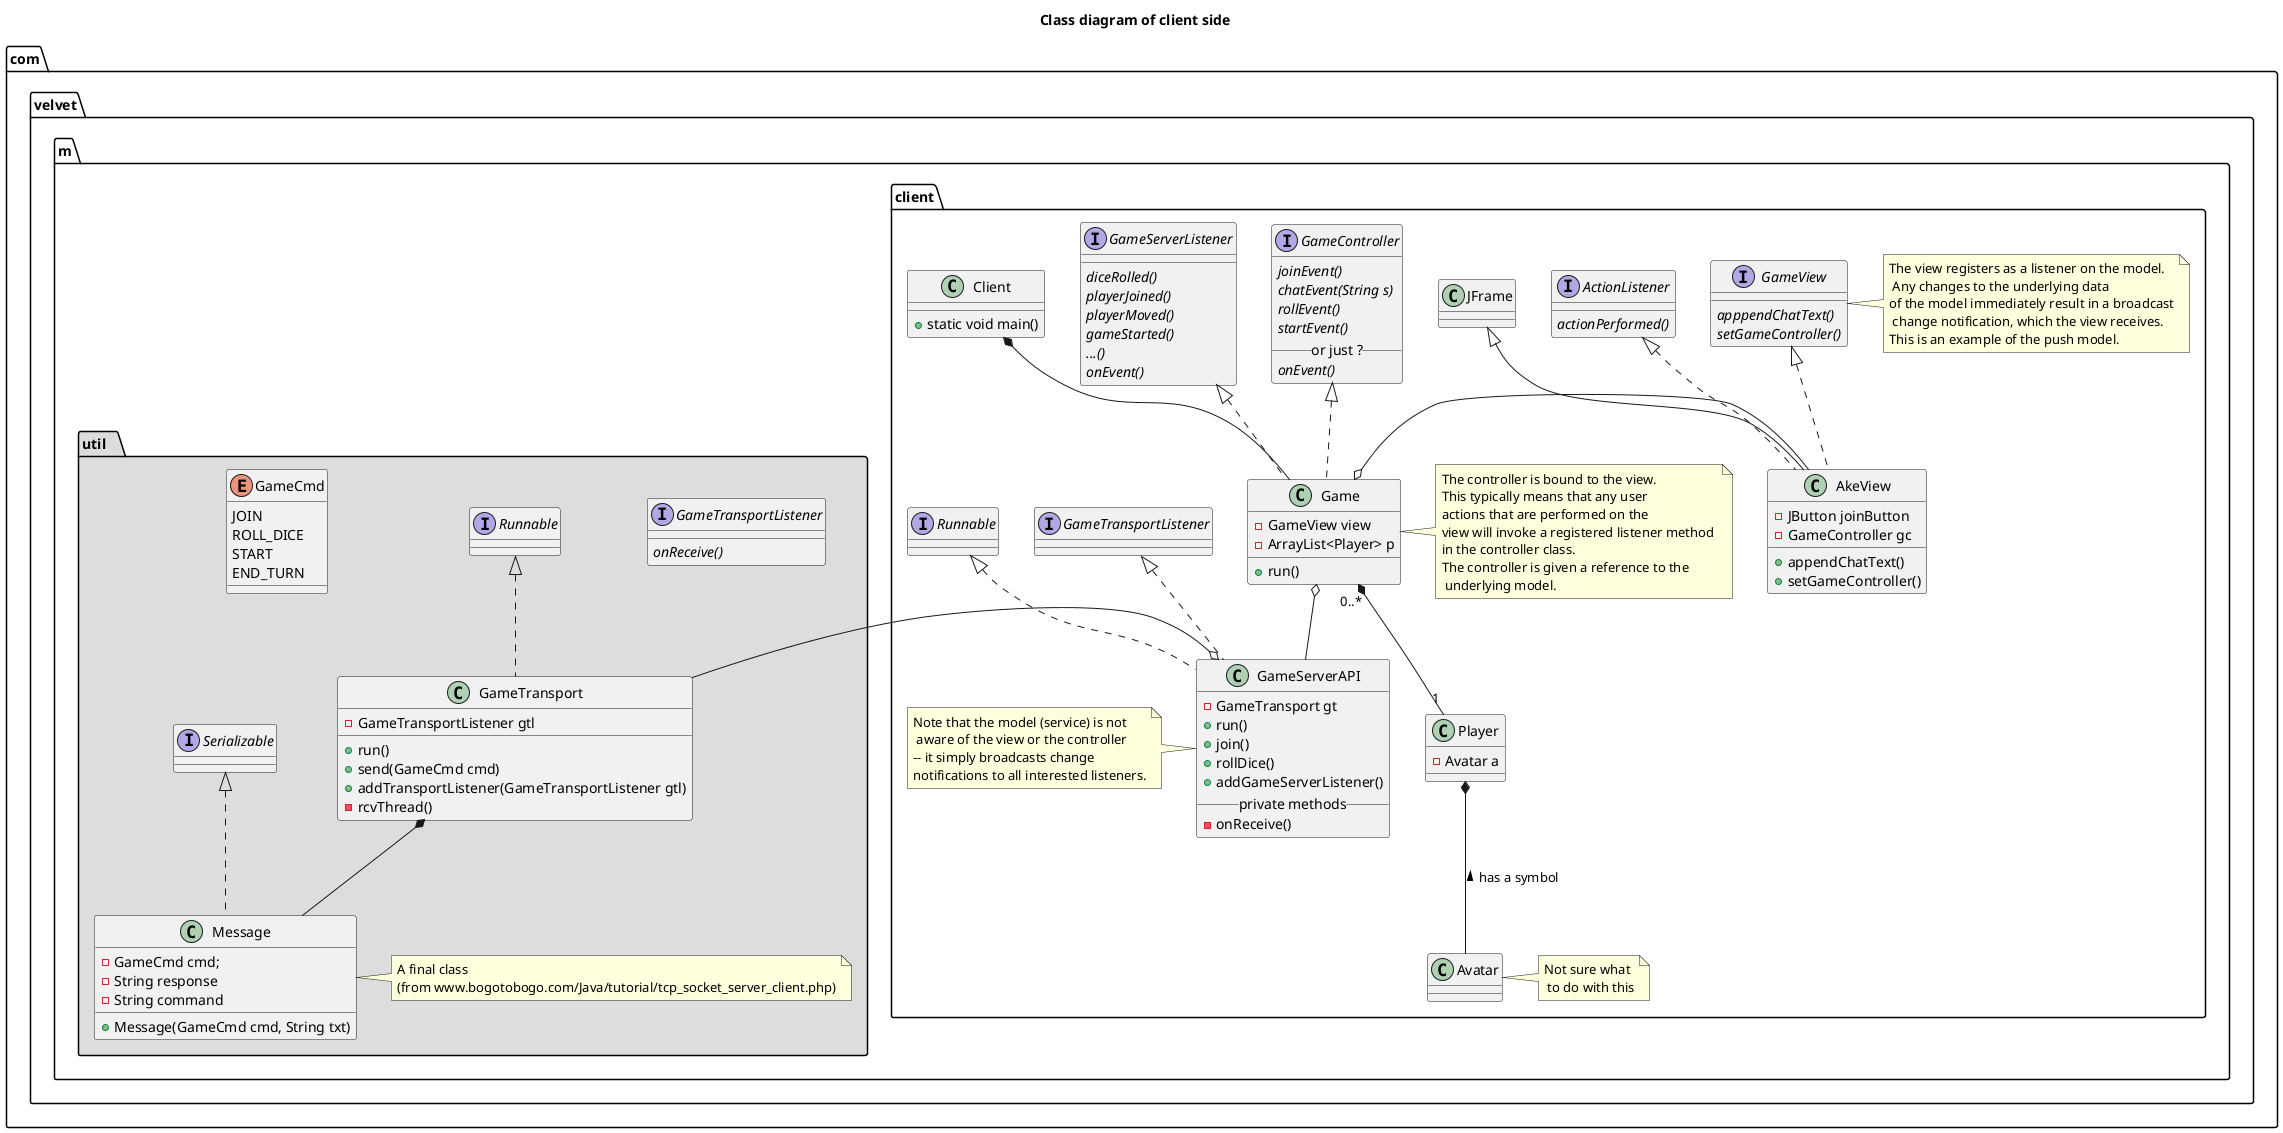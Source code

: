 @startuml

title Class diagram of client side

package com.velvet.m.client {

interface GameServerListener{
{abstract} diceRolled()
{abstract} playerJoined()
{abstract} playerMoved()
{abstract} gameStarted()
{abstract} ...()
{abstract} onEvent()
}
interface ActionListener {
{abstract} actionPerformed()
}

interface GameController {
{abstract} joinEvent()
{abstract} chatEvent(String s)
{abstract} rollEvent()
{abstract} startEvent()
__ or just ? __
{abstract} onEvent()
}

interface GameView {
{abstract} apppendChatText()
{abstract} setGameController()
}

package "com.velvet.m.util   " #DDDDDD {
interface GameTransportListener {
{abstract} onReceive()
}
}

class Client {
+ static void main()
}

class Game implements GameController {
- GameView view
- ArrayList<Player> p
+ run()
}
note right of Game: The controller is bound to the view. \nThis typically means that any user \nactions that are performed on the \nview will invoke a registered listener method \nin the controller class. \nThe controller is given a reference to the\n underlying model.

class AkeView extends JFrame implements GameView, ActionListener {
- JButton joinButton
- GameController gc
+ appendChatText()
+ setGameController()
}
note right of (GameView): The view registers as a listener on the model.\n Any changes to the underlying data \nof the model immediately result in a broadcast\n change notification, which the view receives. \nThis is an example of the push model.

class Player {
- Avatar a
}

class Avatar
note right: Not sure what\n to do with this

class GameServerAPI implements Runnable, GameTransportListener {
- GameTransport gt
+run()
+join()
+rollDice()
+ addGameServerListener()
__  private methods  __
- onReceive()
}
note left of GameServerAPI: Note that the model (service) is not\n aware of the view or the controller \n-- it simply broadcasts change \nnotifications to all interested listeners.

package "com.velvet.m.util   " #DDDDDD {
class GameTransport implements Runnable {
- GameTransportListener gtl
+ run()
+ send(GameCmd cmd)
+ addTransportListener(GameTransportListener gtl)
- rcvThread()
 }

  class Message implements Serializable {
 	- GameCmd cmd;
 	- String response
 	- String command
 	+ Message(GameCmd cmd, String txt)
 }
 note right of Message: A final class \n(from www.bogotobogo.com/Java/tutorial/tcp_socket_server_client.php)

 enum GameCmd {
 JOIN
 ROLL_DICE
 START
 END_TURN
 }
}

GameServerListener <|.. Game
Game "0..*" *-- "1" Player
Player *-- Avatar : has a symbol <
Game o-- GameServerAPI
GameServerAPI o- GameTransport
Game o- AkeView
Client *-- Game
GameTransport *-- Message




@enduml
